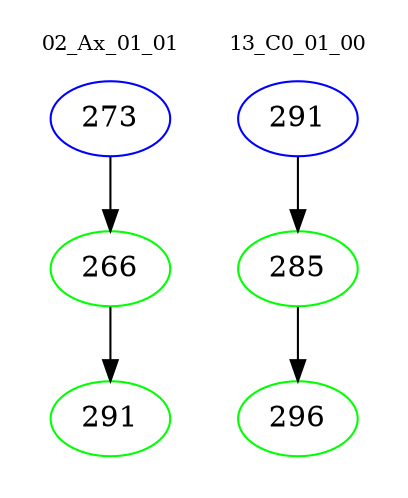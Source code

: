 digraph{
subgraph cluster_0 {
color = white
label = "02_Ax_01_01";
fontsize=10;
T0_273 [label="273", color="blue"]
T0_273 -> T0_266 [color="black"]
T0_266 [label="266", color="green"]
T0_266 -> T0_291 [color="black"]
T0_291 [label="291", color="green"]
}
subgraph cluster_1 {
color = white
label = "13_C0_01_00";
fontsize=10;
T1_291 [label="291", color="blue"]
T1_291 -> T1_285 [color="black"]
T1_285 [label="285", color="green"]
T1_285 -> T1_296 [color="black"]
T1_296 [label="296", color="green"]
}
}
